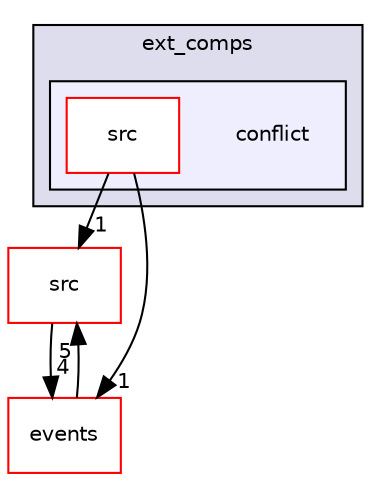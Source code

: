 digraph "ext_comps/conflict" {
  compound=true
  node [ fontsize="10", fontname="Helvetica"];
  edge [ labelfontsize="10", labelfontname="Helvetica"];
  subgraph clusterdir_d7c209a246552ade0a12df4403b93cd5 {
    graph [ bgcolor="#ddddee", pencolor="black", label="ext_comps" fontname="Helvetica", fontsize="10", URL="dir_d7c209a246552ade0a12df4403b93cd5.html"]
  subgraph clusterdir_90773cd7cea9981a02d706a4ae4d09c1 {
    graph [ bgcolor="#eeeeff", pencolor="black", label="" URL="dir_90773cd7cea9981a02d706a4ae4d09c1.html"];
    dir_90773cd7cea9981a02d706a4ae4d09c1 [shape=plaintext label="conflict"];
    dir_2c2cd8d81774f74cbdcd2ccdbe2293d7 [shape=box label="src" color="red" fillcolor="white" style="filled" URL="dir_2c2cd8d81774f74cbdcd2ccdbe2293d7.html"];
  }
  }
  dir_68267d1309a1af8e8297ef4c3efbcdba [shape=box label="src" fillcolor="white" style="filled" color="red" URL="dir_68267d1309a1af8e8297ef4c3efbcdba.html"];
  dir_7d604191edc08013a26f918aa8ef79ad [shape=box label="events" fillcolor="white" style="filled" color="red" URL="dir_7d604191edc08013a26f918aa8ef79ad.html"];
  dir_68267d1309a1af8e8297ef4c3efbcdba->dir_7d604191edc08013a26f918aa8ef79ad [headlabel="4", labeldistance=1.5 headhref="dir_000020_000016.html"];
  dir_7d604191edc08013a26f918aa8ef79ad->dir_68267d1309a1af8e8297ef4c3efbcdba [headlabel="5", labeldistance=1.5 headhref="dir_000016_000020.html"];
  dir_2c2cd8d81774f74cbdcd2ccdbe2293d7->dir_68267d1309a1af8e8297ef4c3efbcdba [headlabel="1", labeldistance=1.5 headhref="dir_000013_000020.html"];
  dir_2c2cd8d81774f74cbdcd2ccdbe2293d7->dir_7d604191edc08013a26f918aa8ef79ad [headlabel="1", labeldistance=1.5 headhref="dir_000013_000016.html"];
}
